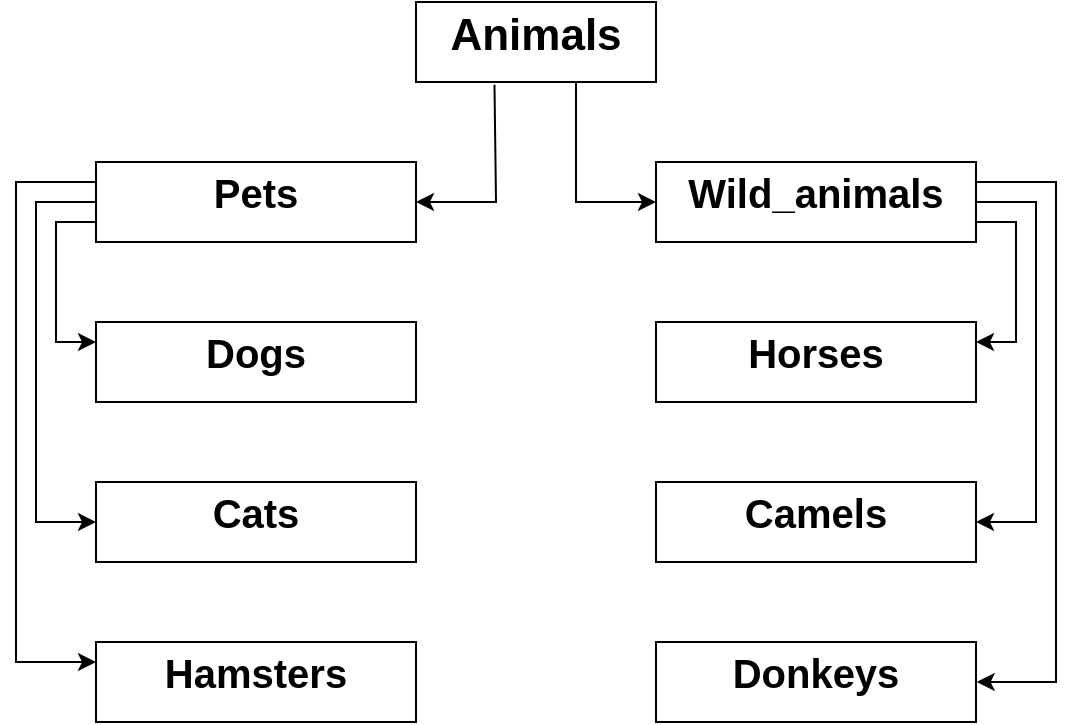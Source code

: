 <mxfile version="20.3.0" type="device"><diagram name="Page-1" id="e7e014a7-5840-1c2e-5031-d8a46d1fe8dd"><mxGraphModel dx="2150" dy="597" grid="1" gridSize="10" guides="1" tooltips="1" connect="1" arrows="1" fold="1" page="1" pageScale="1" pageWidth="1169" pageHeight="826" background="none" math="0" shadow="0"><root><mxCell id="0"/><mxCell id="1" parent="0"/><mxCell id="WPoCCw0iyqre8Ho4rRbC-9" style="edgeStyle=orthogonalEdgeStyle;rounded=0;orthogonalLoop=1;jettySize=auto;html=1;entryX=0;entryY=0.5;entryDx=0;entryDy=0;fontSize=20;endArrow=classic;endFill=1;" edge="1" parent="1" source="tGdlwRBx1bDIZQyUGaqJ-41" target="tGdlwRBx1bDIZQyUGaqJ-43"><mxGeometry relative="1" as="geometry"><Array as="points"><mxPoint x="-680" y="140"/></Array></mxGeometry></mxCell><mxCell id="tGdlwRBx1bDIZQyUGaqJ-41" value="&lt;p style=&quot;margin: 4px 0px 0px; font-size: 22px;&quot;&gt;&lt;b style=&quot;font-size: 22px;&quot;&gt;Animals&lt;/b&gt;&lt;/p&gt;" style="verticalAlign=middle;align=center;overflow=fill;fontSize=22;fontFamily=Helvetica;html=1;horizontal=1;" parent="1" vertex="1"><mxGeometry x="-760" y="40" width="120" height="40" as="geometry"/></mxCell><mxCell id="WPoCCw0iyqre8Ho4rRbC-3" style="edgeStyle=orthogonalEdgeStyle;rounded=0;orthogonalLoop=1;jettySize=auto;html=1;exitX=0;exitY=0.75;exitDx=0;exitDy=0;fontSize=20;endArrow=classic;endFill=1;entryX=0;entryY=0.25;entryDx=0;entryDy=0;" edge="1" parent="1" source="tGdlwRBx1bDIZQyUGaqJ-42" target="tGdlwRBx1bDIZQyUGaqJ-44"><mxGeometry relative="1" as="geometry"><mxPoint x="-940" y="210" as="targetPoint"/></mxGeometry></mxCell><mxCell id="WPoCCw0iyqre8Ho4rRbC-4" style="edgeStyle=orthogonalEdgeStyle;rounded=0;orthogonalLoop=1;jettySize=auto;html=1;exitX=0;exitY=0.5;exitDx=0;exitDy=0;fontSize=20;endArrow=classic;endFill=1;entryX=0;entryY=0.5;entryDx=0;entryDy=0;" edge="1" parent="1" source="tGdlwRBx1bDIZQyUGaqJ-42" target="tGdlwRBx1bDIZQyUGaqJ-45"><mxGeometry relative="1" as="geometry"><mxPoint x="-960" y="220" as="targetPoint"/><Array as="points"><mxPoint x="-950" y="140"/><mxPoint x="-950" y="300"/></Array></mxGeometry></mxCell><mxCell id="WPoCCw0iyqre8Ho4rRbC-5" style="edgeStyle=orthogonalEdgeStyle;rounded=0;orthogonalLoop=1;jettySize=auto;html=1;exitX=0;exitY=0.25;exitDx=0;exitDy=0;fontSize=20;endArrow=classic;endFill=1;entryX=0;entryY=0.25;entryDx=0;entryDy=0;" edge="1" parent="1" source="tGdlwRBx1bDIZQyUGaqJ-42" target="tGdlwRBx1bDIZQyUGaqJ-46"><mxGeometry relative="1" as="geometry"><mxPoint x="-960" y="370" as="targetPoint"/><Array as="points"><mxPoint x="-960" y="130"/><mxPoint x="-960" y="370"/></Array></mxGeometry></mxCell><mxCell id="tGdlwRBx1bDIZQyUGaqJ-42" value="&lt;p style=&quot;margin: 4px 0px 0px; font-size: 20px;&quot;&gt;&lt;b style=&quot;background-color: initial;&quot;&gt;Pets&lt;/b&gt;&lt;br&gt;&lt;/p&gt;" style="verticalAlign=top;align=center;overflow=fill;fontSize=20;fontFamily=Helvetica;html=1;" parent="1" vertex="1"><mxGeometry x="-920" y="120" width="160" height="40" as="geometry"/></mxCell><mxCell id="WPoCCw0iyqre8Ho4rRbC-10" style="edgeStyle=orthogonalEdgeStyle;rounded=0;orthogonalLoop=1;jettySize=auto;html=1;exitX=1;exitY=0.75;exitDx=0;exitDy=0;entryX=1;entryY=0.25;entryDx=0;entryDy=0;fontSize=20;endArrow=classic;endFill=1;" edge="1" parent="1" source="tGdlwRBx1bDIZQyUGaqJ-43" target="tGdlwRBx1bDIZQyUGaqJ-47"><mxGeometry relative="1" as="geometry"/></mxCell><mxCell id="WPoCCw0iyqre8Ho4rRbC-11" style="edgeStyle=orthogonalEdgeStyle;rounded=0;orthogonalLoop=1;jettySize=auto;html=1;exitX=1;exitY=0.5;exitDx=0;exitDy=0;entryX=1;entryY=0.5;entryDx=0;entryDy=0;fontSize=20;endArrow=classic;endFill=1;" edge="1" parent="1" source="tGdlwRBx1bDIZQyUGaqJ-43" target="tGdlwRBx1bDIZQyUGaqJ-48"><mxGeometry relative="1" as="geometry"><Array as="points"><mxPoint x="-450" y="140"/><mxPoint x="-450" y="300"/></Array></mxGeometry></mxCell><mxCell id="WPoCCw0iyqre8Ho4rRbC-12" style="edgeStyle=orthogonalEdgeStyle;rounded=0;orthogonalLoop=1;jettySize=auto;html=1;exitX=1;exitY=0.25;exitDx=0;exitDy=0;fontSize=20;endArrow=classic;endFill=1;" edge="1" parent="1" source="tGdlwRBx1bDIZQyUGaqJ-43"><mxGeometry relative="1" as="geometry"><mxPoint x="-479.655" y="380.0" as="targetPoint"/><Array as="points"><mxPoint x="-440" y="130"/><mxPoint x="-440" y="380"/></Array></mxGeometry></mxCell><mxCell id="tGdlwRBx1bDIZQyUGaqJ-43" value="&lt;p style=&quot;margin: 4px 0px 0px; text-align: center; font-size: 20px;&quot;&gt;&lt;b style=&quot;font-size: 20px;&quot;&gt;Wild_animals&lt;/b&gt;&lt;/p&gt;" style="verticalAlign=top;align=left;overflow=fill;fontSize=20;fontFamily=Helvetica;html=1;" parent="1" vertex="1"><mxGeometry x="-640" y="120" width="160" height="40" as="geometry"/></mxCell><mxCell id="tGdlwRBx1bDIZQyUGaqJ-44" value="&lt;p style=&quot;margin: 4px 0px 0px; text-align: center; font-size: 20px;&quot;&gt;&lt;b style=&quot;font-size: 20px;&quot;&gt;Dogs&lt;/b&gt;&lt;/p&gt;" style="verticalAlign=top;align=left;overflow=fill;fontSize=20;fontFamily=Helvetica;html=1;" parent="1" vertex="1"><mxGeometry x="-920" y="200" width="160" height="40" as="geometry"/></mxCell><mxCell id="tGdlwRBx1bDIZQyUGaqJ-45" value="&lt;p style=&quot;margin: 4px 0px 0px; text-align: center; font-size: 20px;&quot;&gt;&lt;b style=&quot;font-size: 20px;&quot;&gt;Cats&lt;/b&gt;&lt;/p&gt;" style="verticalAlign=top;align=left;overflow=fill;fontSize=20;fontFamily=Helvetica;html=1;" parent="1" vertex="1"><mxGeometry x="-920" y="280" width="160" height="40" as="geometry"/></mxCell><mxCell id="tGdlwRBx1bDIZQyUGaqJ-46" value="&lt;p style=&quot;margin: 4px 0px 0px; text-align: center; font-size: 20px;&quot;&gt;&lt;b style=&quot;font-size: 20px;&quot;&gt;Hamsters&lt;/b&gt;&lt;/p&gt;" style="verticalAlign=top;align=left;overflow=fill;fontSize=20;fontFamily=Helvetica;html=1;" parent="1" vertex="1"><mxGeometry x="-920" y="360" width="160" height="40" as="geometry"/></mxCell><mxCell id="tGdlwRBx1bDIZQyUGaqJ-47" value="&lt;p style=&quot;margin: 4px 0px 0px; text-align: center; font-size: 20px;&quot;&gt;&lt;b style=&quot;font-size: 20px;&quot;&gt;Horses&lt;/b&gt;&lt;/p&gt;" style="verticalAlign=top;align=left;overflow=fill;fontSize=20;fontFamily=Helvetica;html=1;" parent="1" vertex="1"><mxGeometry x="-640" y="200" width="160" height="40" as="geometry"/></mxCell><mxCell id="tGdlwRBx1bDIZQyUGaqJ-48" value="&lt;p style=&quot;margin: 4px 0px 0px; text-align: center; font-size: 20px;&quot;&gt;&lt;b style=&quot;font-size: 20px;&quot;&gt;Camels&lt;/b&gt;&lt;/p&gt;" style="verticalAlign=top;align=left;overflow=fill;fontSize=20;fontFamily=Helvetica;html=1;" parent="1" vertex="1"><mxGeometry x="-640" y="280" width="160" height="40" as="geometry"/></mxCell><mxCell id="tGdlwRBx1bDIZQyUGaqJ-50" value="&lt;p style=&quot;margin: 4px 0px 0px; text-align: center; font-size: 20px;&quot;&gt;&lt;b style=&quot;font-size: 20px;&quot;&gt;Donkeys&lt;/b&gt;&lt;/p&gt;" style="verticalAlign=top;align=left;overflow=fill;fontSize=20;fontFamily=Helvetica;html=1;" parent="1" vertex="1"><mxGeometry x="-640" y="360" width="160" height="40" as="geometry"/></mxCell><mxCell id="WPoCCw0iyqre8Ho4rRbC-1" value="" style="endArrow=classic;html=1;rounded=0;exitX=0.327;exitY=1.033;exitDx=0;exitDy=0;exitPerimeter=0;entryX=1;entryY=0.5;entryDx=0;entryDy=0;" edge="1" parent="1" source="tGdlwRBx1bDIZQyUGaqJ-41" target="tGdlwRBx1bDIZQyUGaqJ-42"><mxGeometry width="50" height="50" relative="1" as="geometry"><mxPoint x="-720" y="230" as="sourcePoint"/><mxPoint x="-720" y="180" as="targetPoint"/><Array as="points"><mxPoint x="-720" y="140"/></Array></mxGeometry></mxCell><mxCell id="WPoCCw0iyqre8Ho4rRbC-7" style="edgeStyle=orthogonalEdgeStyle;rounded=0;orthogonalLoop=1;jettySize=auto;html=1;exitX=0.5;exitY=1;exitDx=0;exitDy=0;fontSize=20;endArrow=classic;endFill=1;" edge="1" parent="1" source="tGdlwRBx1bDIZQyUGaqJ-43" target="tGdlwRBx1bDIZQyUGaqJ-43"><mxGeometry relative="1" as="geometry"/></mxCell></root></mxGraphModel></diagram></mxfile>